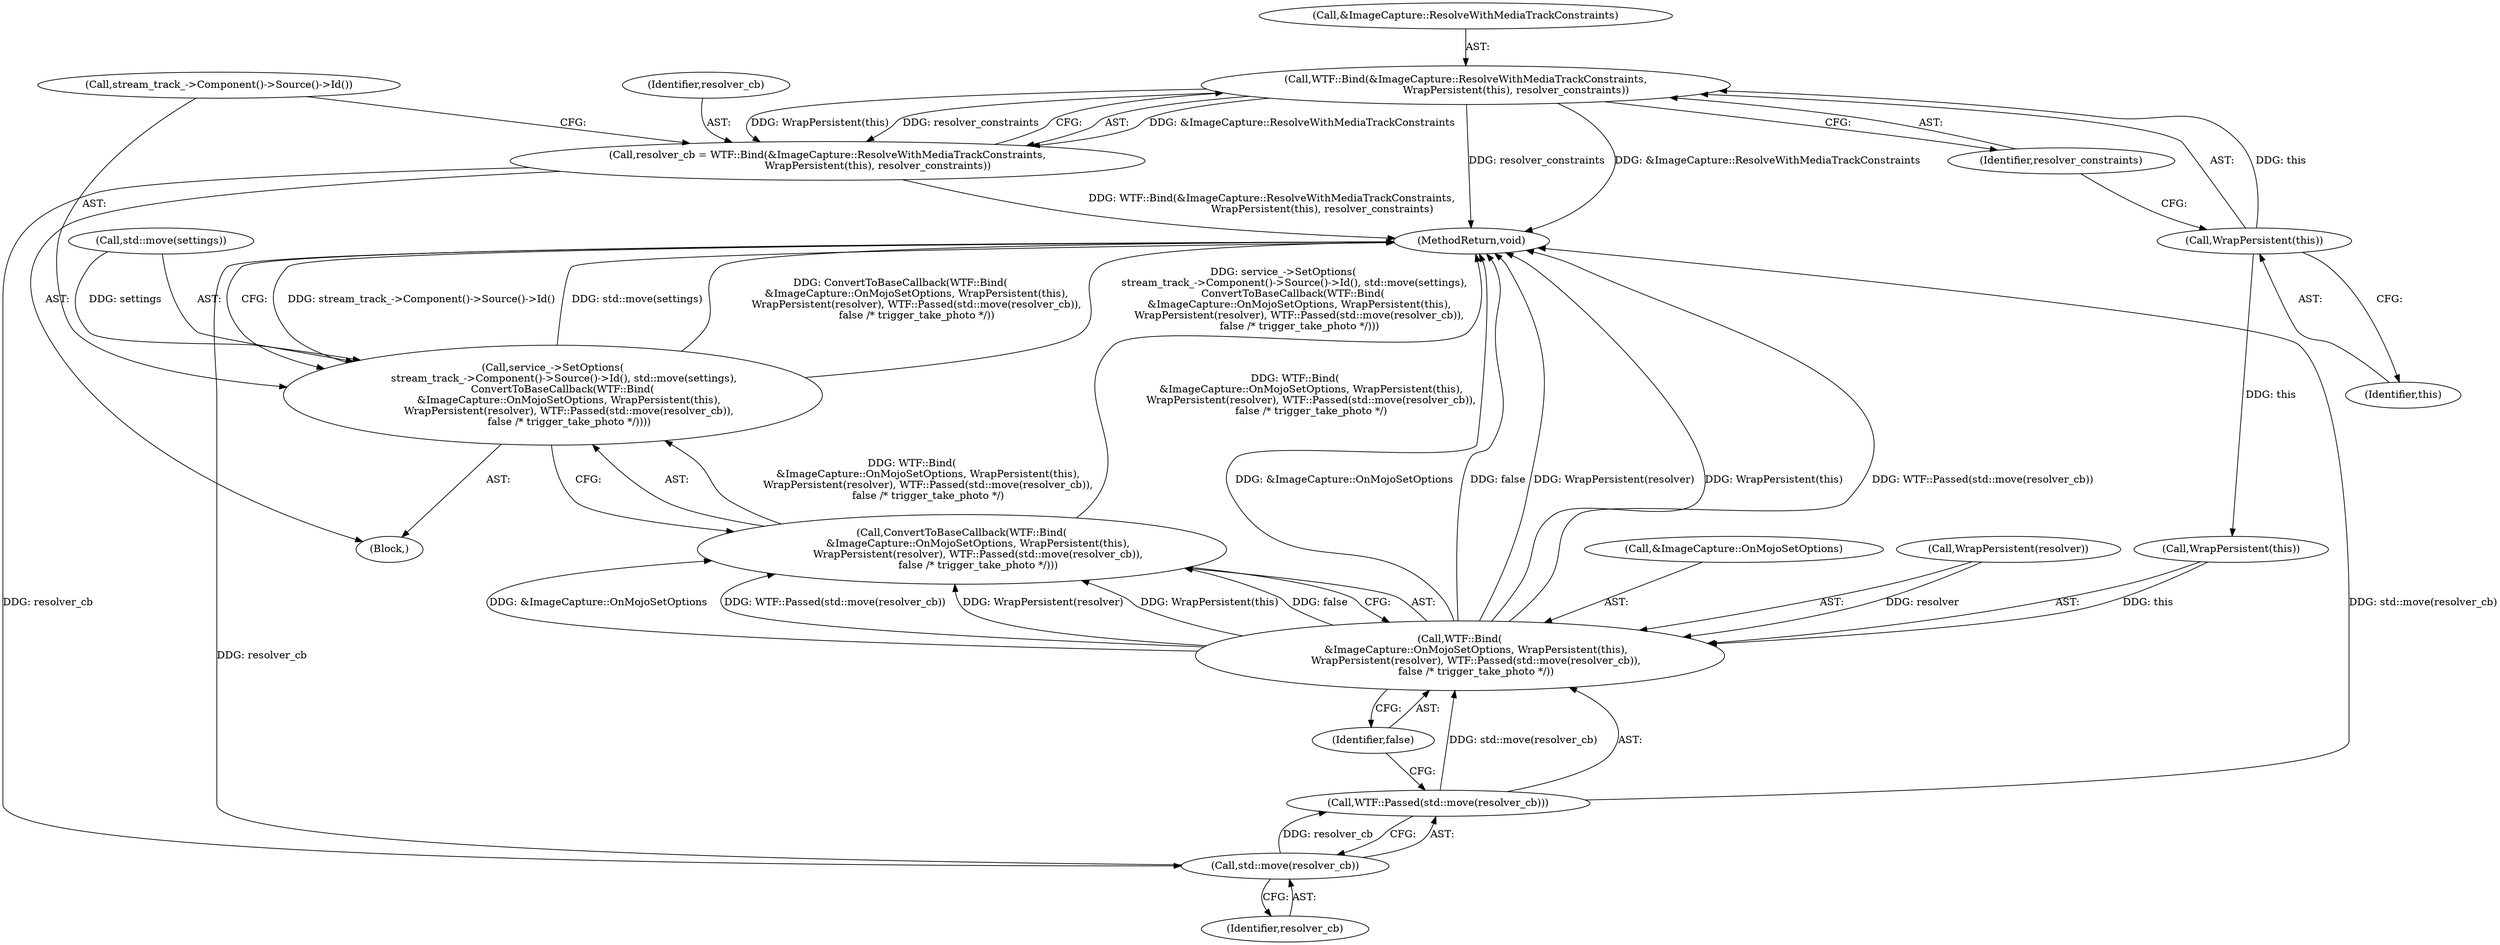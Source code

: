 digraph "1_Chrome_84ca1ee18bbc32f3cb035d071e8271e064dfd4d7_0@del" {
"1000669" [label="(Call,WTF::Bind(&ImageCapture::ResolveWithMediaTrackConstraints,\n                               WrapPersistent(this), resolver_constraints))"];
"1000672" [label="(Call,WrapPersistent(this))"];
"1000667" [label="(Call,resolver_cb = WTF::Bind(&ImageCapture::ResolveWithMediaTrackConstraints,\n                               WrapPersistent(this), resolver_constraints))"];
"1000688" [label="(Call,std::move(resolver_cb))"];
"1000687" [label="(Call,WTF::Passed(std::move(resolver_cb)))"];
"1000680" [label="(Call,WTF::Bind(\n          &ImageCapture::OnMojoSetOptions, WrapPersistent(this),\n          WrapPersistent(resolver), WTF::Passed(std::move(resolver_cb)),\n          false /* trigger_take_photo */))"];
"1000679" [label="(Call,ConvertToBaseCallback(WTF::Bind(\n          &ImageCapture::OnMojoSetOptions, WrapPersistent(this),\n          WrapPersistent(resolver), WTF::Passed(std::move(resolver_cb)),\n          false /* trigger_take_photo */)))"];
"1000675" [label="(Call,service_->SetOptions(\n       stream_track_->Component()->Source()->Id(), std::move(settings),\n      ConvertToBaseCallback(WTF::Bind(\n          &ImageCapture::OnMojoSetOptions, WrapPersistent(this),\n          WrapPersistent(resolver), WTF::Passed(std::move(resolver_cb)),\n          false /* trigger_take_photo */))))"];
"1000675" [label="(Call,service_->SetOptions(\n       stream_track_->Component()->Source()->Id(), std::move(settings),\n      ConvertToBaseCallback(WTF::Bind(\n          &ImageCapture::OnMojoSetOptions, WrapPersistent(this),\n          WrapPersistent(resolver), WTF::Passed(std::move(resolver_cb)),\n          false /* trigger_take_photo */))))"];
"1000690" [label="(Identifier,false)"];
"1000668" [label="(Identifier,resolver_cb)"];
"1000676" [label="(Call,stream_track_->Component()->Source()->Id())"];
"1000670" [label="(Call,&ImageCapture::ResolveWithMediaTrackConstraints)"];
"1000683" [label="(Call,WrapPersistent(this))"];
"1000672" [label="(Call,WrapPersistent(this))"];
"1000104" [label="(Block,)"];
"1000677" [label="(Call,std::move(settings))"];
"1000680" [label="(Call,WTF::Bind(\n          &ImageCapture::OnMojoSetOptions, WrapPersistent(this),\n          WrapPersistent(resolver), WTF::Passed(std::move(resolver_cb)),\n          false /* trigger_take_photo */))"];
"1000687" [label="(Call,WTF::Passed(std::move(resolver_cb)))"];
"1000667" [label="(Call,resolver_cb = WTF::Bind(&ImageCapture::ResolveWithMediaTrackConstraints,\n                               WrapPersistent(this), resolver_constraints))"];
"1000679" [label="(Call,ConvertToBaseCallback(WTF::Bind(\n          &ImageCapture::OnMojoSetOptions, WrapPersistent(this),\n          WrapPersistent(resolver), WTF::Passed(std::move(resolver_cb)),\n          false /* trigger_take_photo */)))"];
"1000691" [label="(MethodReturn,void)"];
"1000681" [label="(Call,&ImageCapture::OnMojoSetOptions)"];
"1000673" [label="(Identifier,this)"];
"1000688" [label="(Call,std::move(resolver_cb))"];
"1000685" [label="(Call,WrapPersistent(resolver))"];
"1000689" [label="(Identifier,resolver_cb)"];
"1000674" [label="(Identifier,resolver_constraints)"];
"1000669" [label="(Call,WTF::Bind(&ImageCapture::ResolveWithMediaTrackConstraints,\n                               WrapPersistent(this), resolver_constraints))"];
"1000669" -> "1000667"  [label="AST: "];
"1000669" -> "1000674"  [label="CFG: "];
"1000670" -> "1000669"  [label="AST: "];
"1000672" -> "1000669"  [label="AST: "];
"1000674" -> "1000669"  [label="AST: "];
"1000667" -> "1000669"  [label="CFG: "];
"1000669" -> "1000691"  [label="DDG: resolver_constraints"];
"1000669" -> "1000691"  [label="DDG: &ImageCapture::ResolveWithMediaTrackConstraints"];
"1000669" -> "1000667"  [label="DDG: &ImageCapture::ResolveWithMediaTrackConstraints"];
"1000669" -> "1000667"  [label="DDG: WrapPersistent(this)"];
"1000669" -> "1000667"  [label="DDG: resolver_constraints"];
"1000672" -> "1000669"  [label="DDG: this"];
"1000672" -> "1000673"  [label="CFG: "];
"1000673" -> "1000672"  [label="AST: "];
"1000674" -> "1000672"  [label="CFG: "];
"1000672" -> "1000683"  [label="DDG: this"];
"1000667" -> "1000104"  [label="AST: "];
"1000668" -> "1000667"  [label="AST: "];
"1000676" -> "1000667"  [label="CFG: "];
"1000667" -> "1000691"  [label="DDG: WTF::Bind(&ImageCapture::ResolveWithMediaTrackConstraints,\n                               WrapPersistent(this), resolver_constraints)"];
"1000667" -> "1000688"  [label="DDG: resolver_cb"];
"1000688" -> "1000687"  [label="AST: "];
"1000688" -> "1000689"  [label="CFG: "];
"1000689" -> "1000688"  [label="AST: "];
"1000687" -> "1000688"  [label="CFG: "];
"1000688" -> "1000691"  [label="DDG: resolver_cb"];
"1000688" -> "1000687"  [label="DDG: resolver_cb"];
"1000687" -> "1000680"  [label="AST: "];
"1000690" -> "1000687"  [label="CFG: "];
"1000687" -> "1000691"  [label="DDG: std::move(resolver_cb)"];
"1000687" -> "1000680"  [label="DDG: std::move(resolver_cb)"];
"1000680" -> "1000679"  [label="AST: "];
"1000680" -> "1000690"  [label="CFG: "];
"1000681" -> "1000680"  [label="AST: "];
"1000683" -> "1000680"  [label="AST: "];
"1000685" -> "1000680"  [label="AST: "];
"1000690" -> "1000680"  [label="AST: "];
"1000679" -> "1000680"  [label="CFG: "];
"1000680" -> "1000691"  [label="DDG: &ImageCapture::OnMojoSetOptions"];
"1000680" -> "1000691"  [label="DDG: false"];
"1000680" -> "1000691"  [label="DDG: WrapPersistent(resolver)"];
"1000680" -> "1000691"  [label="DDG: WrapPersistent(this)"];
"1000680" -> "1000691"  [label="DDG: WTF::Passed(std::move(resolver_cb))"];
"1000680" -> "1000679"  [label="DDG: &ImageCapture::OnMojoSetOptions"];
"1000680" -> "1000679"  [label="DDG: WTF::Passed(std::move(resolver_cb))"];
"1000680" -> "1000679"  [label="DDG: WrapPersistent(resolver)"];
"1000680" -> "1000679"  [label="DDG: WrapPersistent(this)"];
"1000680" -> "1000679"  [label="DDG: false"];
"1000683" -> "1000680"  [label="DDG: this"];
"1000685" -> "1000680"  [label="DDG: resolver"];
"1000679" -> "1000675"  [label="AST: "];
"1000675" -> "1000679"  [label="CFG: "];
"1000679" -> "1000691"  [label="DDG: WTF::Bind(\n          &ImageCapture::OnMojoSetOptions, WrapPersistent(this),\n          WrapPersistent(resolver), WTF::Passed(std::move(resolver_cb)),\n          false /* trigger_take_photo */)"];
"1000679" -> "1000675"  [label="DDG: WTF::Bind(\n          &ImageCapture::OnMojoSetOptions, WrapPersistent(this),\n          WrapPersistent(resolver), WTF::Passed(std::move(resolver_cb)),\n          false /* trigger_take_photo */)"];
"1000675" -> "1000104"  [label="AST: "];
"1000676" -> "1000675"  [label="AST: "];
"1000677" -> "1000675"  [label="AST: "];
"1000691" -> "1000675"  [label="CFG: "];
"1000675" -> "1000691"  [label="DDG: stream_track_->Component()->Source()->Id()"];
"1000675" -> "1000691"  [label="DDG: std::move(settings)"];
"1000675" -> "1000691"  [label="DDG: ConvertToBaseCallback(WTF::Bind(\n          &ImageCapture::OnMojoSetOptions, WrapPersistent(this),\n          WrapPersistent(resolver), WTF::Passed(std::move(resolver_cb)),\n          false /* trigger_take_photo */))"];
"1000675" -> "1000691"  [label="DDG: service_->SetOptions(\n       stream_track_->Component()->Source()->Id(), std::move(settings),\n      ConvertToBaseCallback(WTF::Bind(\n          &ImageCapture::OnMojoSetOptions, WrapPersistent(this),\n          WrapPersistent(resolver), WTF::Passed(std::move(resolver_cb)),\n          false /* trigger_take_photo */)))"];
"1000677" -> "1000675"  [label="DDG: settings"];
}
